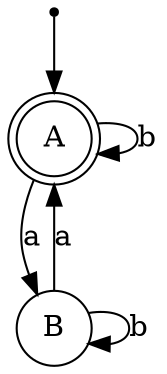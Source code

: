 digraph finite_state_machine {
    node [shape = point ]; Ci;
    node [shape = doublecircle]; A;

    node [shape = circle];
    Ci -> A;
    A -> B [ label = "a" ];
    B -> A [ label = "a" ];
    A -> A [ label = "b" ];
    B -> B  [ label = "b" ];
}
